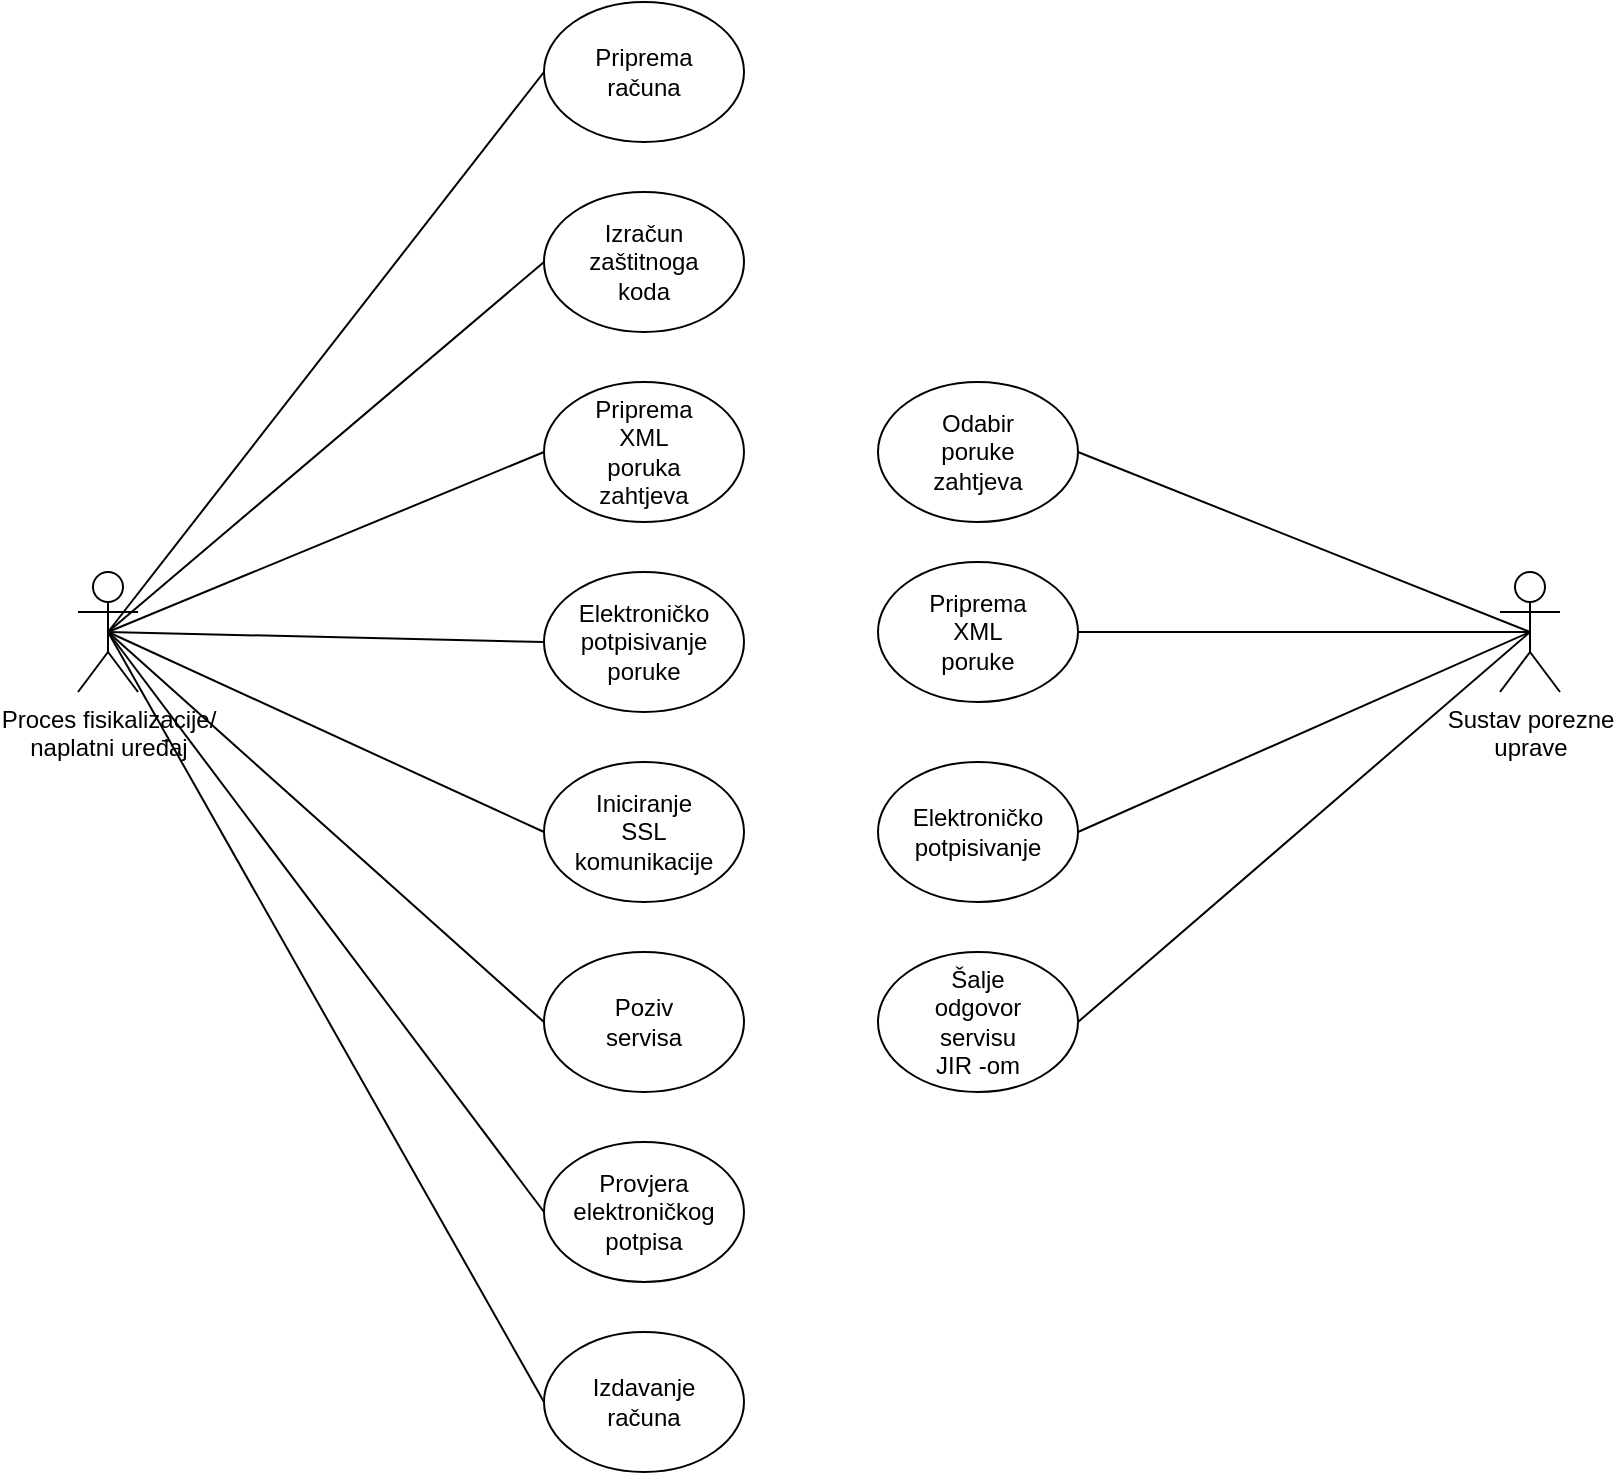 <mxfile version="21.4.0" type="device">
  <diagram name="Page-1" id="3OtF1iJ33gOrw32xHdPA">
    <mxGraphModel dx="1290" dy="491" grid="0" gridSize="10" guides="1" tooltips="1" connect="1" arrows="1" fold="1" page="1" pageScale="1" pageWidth="850" pageHeight="1100" math="0" shadow="0">
      <root>
        <mxCell id="0" />
        <mxCell id="1" parent="0" />
        <mxCell id="KOWJPIOhNWQhTQVEJJfA-1" value="Proces fisikalizacije/&lt;br&gt;naplatni uređaj" style="shape=umlActor;verticalLabelPosition=bottom;verticalAlign=top;html=1;outlineConnect=0;" vertex="1" parent="1">
          <mxGeometry x="69" y="346" width="30" height="60" as="geometry" />
        </mxCell>
        <mxCell id="KOWJPIOhNWQhTQVEJJfA-2" value="" style="ellipse;whiteSpace=wrap;html=1;" vertex="1" parent="1">
          <mxGeometry x="302" y="61" width="100" height="70" as="geometry" />
        </mxCell>
        <mxCell id="KOWJPIOhNWQhTQVEJJfA-3" value="" style="ellipse;whiteSpace=wrap;html=1;" vertex="1" parent="1">
          <mxGeometry x="302" y="156" width="100" height="70" as="geometry" />
        </mxCell>
        <mxCell id="KOWJPIOhNWQhTQVEJJfA-4" value="" style="ellipse;whiteSpace=wrap;html=1;" vertex="1" parent="1">
          <mxGeometry x="302" y="251" width="100" height="70" as="geometry" />
        </mxCell>
        <mxCell id="KOWJPIOhNWQhTQVEJJfA-5" value="" style="ellipse;whiteSpace=wrap;html=1;" vertex="1" parent="1">
          <mxGeometry x="302" y="346" width="100" height="70" as="geometry" />
        </mxCell>
        <mxCell id="KOWJPIOhNWQhTQVEJJfA-6" value="" style="ellipse;whiteSpace=wrap;html=1;" vertex="1" parent="1">
          <mxGeometry x="302" y="441" width="100" height="70" as="geometry" />
        </mxCell>
        <mxCell id="KOWJPIOhNWQhTQVEJJfA-7" value="" style="ellipse;whiteSpace=wrap;html=1;" vertex="1" parent="1">
          <mxGeometry x="302" y="536" width="100" height="70" as="geometry" />
        </mxCell>
        <mxCell id="KOWJPIOhNWQhTQVEJJfA-8" value="" style="ellipse;whiteSpace=wrap;html=1;" vertex="1" parent="1">
          <mxGeometry x="302" y="726" width="100" height="70" as="geometry" />
        </mxCell>
        <mxCell id="KOWJPIOhNWQhTQVEJJfA-9" value="" style="ellipse;whiteSpace=wrap;html=1;" vertex="1" parent="1">
          <mxGeometry x="302" y="631" width="100" height="70" as="geometry" />
        </mxCell>
        <mxCell id="KOWJPIOhNWQhTQVEJJfA-10" value="" style="ellipse;whiteSpace=wrap;html=1;" vertex="1" parent="1">
          <mxGeometry x="469" y="341" width="100" height="70" as="geometry" />
        </mxCell>
        <mxCell id="KOWJPIOhNWQhTQVEJJfA-11" value="" style="ellipse;whiteSpace=wrap;html=1;" vertex="1" parent="1">
          <mxGeometry x="469" y="251" width="100" height="70" as="geometry" />
        </mxCell>
        <mxCell id="KOWJPIOhNWQhTQVEJJfA-12" value="" style="ellipse;whiteSpace=wrap;html=1;" vertex="1" parent="1">
          <mxGeometry x="469" y="441" width="100" height="70" as="geometry" />
        </mxCell>
        <mxCell id="KOWJPIOhNWQhTQVEJJfA-13" value="" style="ellipse;whiteSpace=wrap;html=1;" vertex="1" parent="1">
          <mxGeometry x="469" y="536" width="100" height="70" as="geometry" />
        </mxCell>
        <mxCell id="KOWJPIOhNWQhTQVEJJfA-14" value="Sustav porezne &lt;br&gt;uprave" style="shape=umlActor;verticalLabelPosition=bottom;verticalAlign=top;html=1;outlineConnect=0;" vertex="1" parent="1">
          <mxGeometry x="780" y="346" width="30" height="60" as="geometry" />
        </mxCell>
        <mxCell id="KOWJPIOhNWQhTQVEJJfA-15" value="Izdavanje računa" style="text;html=1;strokeColor=none;fillColor=none;align=center;verticalAlign=middle;whiteSpace=wrap;rounded=0;" vertex="1" parent="1">
          <mxGeometry x="322" y="746" width="60" height="30" as="geometry" />
        </mxCell>
        <mxCell id="KOWJPIOhNWQhTQVEJJfA-16" value="Priprema računa" style="text;html=1;strokeColor=none;fillColor=none;align=center;verticalAlign=middle;whiteSpace=wrap;rounded=0;" vertex="1" parent="1">
          <mxGeometry x="322" y="81" width="60" height="30" as="geometry" />
        </mxCell>
        <mxCell id="KOWJPIOhNWQhTQVEJJfA-17" value="Izračun zaštitnoga koda" style="text;html=1;strokeColor=none;fillColor=none;align=center;verticalAlign=middle;whiteSpace=wrap;rounded=0;" vertex="1" parent="1">
          <mxGeometry x="322" y="176" width="60" height="30" as="geometry" />
        </mxCell>
        <mxCell id="KOWJPIOhNWQhTQVEJJfA-18" value="Priprema XML poruka zahtjeva" style="text;html=1;strokeColor=none;fillColor=none;align=center;verticalAlign=middle;whiteSpace=wrap;rounded=0;" vertex="1" parent="1">
          <mxGeometry x="322" y="271" width="60" height="30" as="geometry" />
        </mxCell>
        <mxCell id="KOWJPIOhNWQhTQVEJJfA-19" value="Elektroničko potpisivanje poruke" style="text;html=1;strokeColor=none;fillColor=none;align=center;verticalAlign=middle;whiteSpace=wrap;rounded=0;" vertex="1" parent="1">
          <mxGeometry x="322" y="366" width="60" height="30" as="geometry" />
        </mxCell>
        <mxCell id="KOWJPIOhNWQhTQVEJJfA-20" value="Iniciranje SSL komunikacije" style="text;html=1;strokeColor=none;fillColor=none;align=center;verticalAlign=middle;whiteSpace=wrap;rounded=0;" vertex="1" parent="1">
          <mxGeometry x="322" y="461" width="60" height="30" as="geometry" />
        </mxCell>
        <mxCell id="KOWJPIOhNWQhTQVEJJfA-21" value="Poziv servisa" style="text;html=1;strokeColor=none;fillColor=none;align=center;verticalAlign=middle;whiteSpace=wrap;rounded=0;" vertex="1" parent="1">
          <mxGeometry x="322" y="556" width="60" height="30" as="geometry" />
        </mxCell>
        <mxCell id="KOWJPIOhNWQhTQVEJJfA-22" value="Provjera elektroničkog potpisa" style="text;html=1;strokeColor=none;fillColor=none;align=center;verticalAlign=middle;whiteSpace=wrap;rounded=0;" vertex="1" parent="1">
          <mxGeometry x="322" y="651" width="60" height="30" as="geometry" />
        </mxCell>
        <mxCell id="KOWJPIOhNWQhTQVEJJfA-23" value="Odabir poruke zahtjeva" style="text;html=1;strokeColor=none;fillColor=none;align=center;verticalAlign=middle;whiteSpace=wrap;rounded=0;" vertex="1" parent="1">
          <mxGeometry x="489" y="271" width="60" height="30" as="geometry" />
        </mxCell>
        <mxCell id="KOWJPIOhNWQhTQVEJJfA-24" value="Priprema XML poruke" style="text;html=1;strokeColor=none;fillColor=none;align=center;verticalAlign=middle;whiteSpace=wrap;rounded=0;" vertex="1" parent="1">
          <mxGeometry x="489" y="361" width="60" height="30" as="geometry" />
        </mxCell>
        <mxCell id="KOWJPIOhNWQhTQVEJJfA-25" value="Elektroničko potpisivanje" style="text;html=1;strokeColor=none;fillColor=none;align=center;verticalAlign=middle;whiteSpace=wrap;rounded=0;" vertex="1" parent="1">
          <mxGeometry x="489" y="461" width="60" height="30" as="geometry" />
        </mxCell>
        <mxCell id="KOWJPIOhNWQhTQVEJJfA-26" value="Šalje odgovor servisu JIR -om" style="text;html=1;strokeColor=none;fillColor=none;align=center;verticalAlign=middle;whiteSpace=wrap;rounded=0;" vertex="1" parent="1">
          <mxGeometry x="489" y="556" width="60" height="30" as="geometry" />
        </mxCell>
        <mxCell id="KOWJPIOhNWQhTQVEJJfA-28" value="" style="endArrow=none;html=1;rounded=0;entryX=0;entryY=0.5;entryDx=0;entryDy=0;exitX=0.5;exitY=0.5;exitDx=0;exitDy=0;exitPerimeter=0;" edge="1" parent="1" source="KOWJPIOhNWQhTQVEJJfA-1" target="KOWJPIOhNWQhTQVEJJfA-2">
          <mxGeometry width="50" height="50" relative="1" as="geometry">
            <mxPoint x="155" y="282" as="sourcePoint" />
            <mxPoint x="205" y="232" as="targetPoint" />
          </mxGeometry>
        </mxCell>
        <mxCell id="KOWJPIOhNWQhTQVEJJfA-29" value="" style="endArrow=none;html=1;rounded=0;entryX=0;entryY=0.5;entryDx=0;entryDy=0;exitX=0.5;exitY=0.5;exitDx=0;exitDy=0;exitPerimeter=0;" edge="1" parent="1" source="KOWJPIOhNWQhTQVEJJfA-1" target="KOWJPIOhNWQhTQVEJJfA-3">
          <mxGeometry width="50" height="50" relative="1" as="geometry">
            <mxPoint x="94" y="386" as="sourcePoint" />
            <mxPoint x="312" y="106" as="targetPoint" />
          </mxGeometry>
        </mxCell>
        <mxCell id="KOWJPIOhNWQhTQVEJJfA-30" value="" style="endArrow=none;html=1;rounded=0;entryX=0;entryY=0.5;entryDx=0;entryDy=0;exitX=0.5;exitY=0.5;exitDx=0;exitDy=0;exitPerimeter=0;" edge="1" parent="1" source="KOWJPIOhNWQhTQVEJJfA-1" target="KOWJPIOhNWQhTQVEJJfA-4">
          <mxGeometry width="50" height="50" relative="1" as="geometry">
            <mxPoint x="94" y="386" as="sourcePoint" />
            <mxPoint x="312" y="201" as="targetPoint" />
          </mxGeometry>
        </mxCell>
        <mxCell id="KOWJPIOhNWQhTQVEJJfA-31" value="" style="endArrow=none;html=1;rounded=0;entryX=0;entryY=0.5;entryDx=0;entryDy=0;exitX=0.5;exitY=0.5;exitDx=0;exitDy=0;exitPerimeter=0;" edge="1" parent="1" source="KOWJPIOhNWQhTQVEJJfA-1" target="KOWJPIOhNWQhTQVEJJfA-5">
          <mxGeometry width="50" height="50" relative="1" as="geometry">
            <mxPoint x="94" y="386" as="sourcePoint" />
            <mxPoint x="312" y="296" as="targetPoint" />
          </mxGeometry>
        </mxCell>
        <mxCell id="KOWJPIOhNWQhTQVEJJfA-32" value="" style="endArrow=none;html=1;rounded=0;entryX=0;entryY=0.5;entryDx=0;entryDy=0;exitX=0.5;exitY=0.5;exitDx=0;exitDy=0;exitPerimeter=0;" edge="1" parent="1" source="KOWJPIOhNWQhTQVEJJfA-1" target="KOWJPIOhNWQhTQVEJJfA-6">
          <mxGeometry width="50" height="50" relative="1" as="geometry">
            <mxPoint x="94" y="386" as="sourcePoint" />
            <mxPoint x="312" y="391" as="targetPoint" />
          </mxGeometry>
        </mxCell>
        <mxCell id="KOWJPIOhNWQhTQVEJJfA-33" value="" style="endArrow=none;html=1;rounded=0;entryX=0;entryY=0.5;entryDx=0;entryDy=0;exitX=0.5;exitY=0.5;exitDx=0;exitDy=0;exitPerimeter=0;" edge="1" parent="1" source="KOWJPIOhNWQhTQVEJJfA-1" target="KOWJPIOhNWQhTQVEJJfA-7">
          <mxGeometry width="50" height="50" relative="1" as="geometry">
            <mxPoint x="82" y="426" as="sourcePoint" />
            <mxPoint x="300" y="526" as="targetPoint" />
          </mxGeometry>
        </mxCell>
        <mxCell id="KOWJPIOhNWQhTQVEJJfA-34" value="" style="endArrow=none;html=1;rounded=0;exitX=0.5;exitY=0.5;exitDx=0;exitDy=0;exitPerimeter=0;entryX=0;entryY=0.5;entryDx=0;entryDy=0;" edge="1" parent="1" source="KOWJPIOhNWQhTQVEJJfA-1" target="KOWJPIOhNWQhTQVEJJfA-9">
          <mxGeometry width="50" height="50" relative="1" as="geometry">
            <mxPoint x="94" y="386" as="sourcePoint" />
            <mxPoint x="291" y="627" as="targetPoint" />
          </mxGeometry>
        </mxCell>
        <mxCell id="KOWJPIOhNWQhTQVEJJfA-35" value="" style="endArrow=none;html=1;rounded=0;exitX=0.5;exitY=0.5;exitDx=0;exitDy=0;exitPerimeter=0;entryX=0;entryY=0.5;entryDx=0;entryDy=0;" edge="1" parent="1" source="KOWJPIOhNWQhTQVEJJfA-1" target="KOWJPIOhNWQhTQVEJJfA-8">
          <mxGeometry width="50" height="50" relative="1" as="geometry">
            <mxPoint x="94" y="386" as="sourcePoint" />
            <mxPoint x="301" y="637" as="targetPoint" />
          </mxGeometry>
        </mxCell>
        <mxCell id="KOWJPIOhNWQhTQVEJJfA-36" value="" style="endArrow=none;html=1;rounded=0;entryX=0.5;entryY=0.5;entryDx=0;entryDy=0;entryPerimeter=0;exitX=1;exitY=0.5;exitDx=0;exitDy=0;" edge="1" parent="1" source="KOWJPIOhNWQhTQVEJJfA-11" target="KOWJPIOhNWQhTQVEJJfA-14">
          <mxGeometry width="50" height="50" relative="1" as="geometry">
            <mxPoint x="399" y="309" as="sourcePoint" />
            <mxPoint x="449" y="259" as="targetPoint" />
          </mxGeometry>
        </mxCell>
        <mxCell id="KOWJPIOhNWQhTQVEJJfA-37" value="" style="endArrow=none;html=1;rounded=0;entryX=0.5;entryY=0.5;entryDx=0;entryDy=0;entryPerimeter=0;exitX=1;exitY=0.5;exitDx=0;exitDy=0;" edge="1" parent="1" source="KOWJPIOhNWQhTQVEJJfA-10" target="KOWJPIOhNWQhTQVEJJfA-14">
          <mxGeometry width="50" height="50" relative="1" as="geometry">
            <mxPoint x="560" y="326" as="sourcePoint" />
            <mxPoint x="786" y="416" as="targetPoint" />
          </mxGeometry>
        </mxCell>
        <mxCell id="KOWJPIOhNWQhTQVEJJfA-38" value="" style="endArrow=none;html=1;rounded=0;entryX=0.5;entryY=0.5;entryDx=0;entryDy=0;entryPerimeter=0;exitX=1;exitY=0.5;exitDx=0;exitDy=0;" edge="1" parent="1" source="KOWJPIOhNWQhTQVEJJfA-12" target="KOWJPIOhNWQhTQVEJJfA-14">
          <mxGeometry width="50" height="50" relative="1" as="geometry">
            <mxPoint x="579" y="386" as="sourcePoint" />
            <mxPoint x="805" y="386" as="targetPoint" />
          </mxGeometry>
        </mxCell>
        <mxCell id="KOWJPIOhNWQhTQVEJJfA-39" value="" style="endArrow=none;html=1;rounded=0;entryX=0.5;entryY=0.5;entryDx=0;entryDy=0;entryPerimeter=0;exitX=1;exitY=0.5;exitDx=0;exitDy=0;" edge="1" parent="1" source="KOWJPIOhNWQhTQVEJJfA-13" target="KOWJPIOhNWQhTQVEJJfA-14">
          <mxGeometry width="50" height="50" relative="1" as="geometry">
            <mxPoint x="579" y="486" as="sourcePoint" />
            <mxPoint x="805" y="386" as="targetPoint" />
          </mxGeometry>
        </mxCell>
      </root>
    </mxGraphModel>
  </diagram>
</mxfile>
